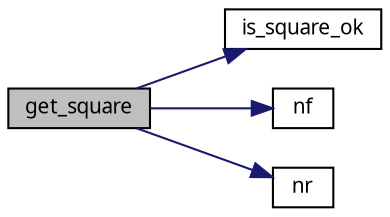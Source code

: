 digraph G
{
  edge [fontname="FreeSans.ttf",fontsize="10",labelfontname="FreeSans.ttf",labelfontsize="10"];
  node [fontname="FreeSans.ttf",fontsize="10",shape=record];
  rankdir=LR;
  Node1 [label="get_square",height=0.2,width=0.4,color="black", fillcolor="grey75", style="filled" fontcolor="black"];
  Node1 -> Node2 [color="midnightblue",fontsize="10",style="solid",fontname="FreeSans.ttf"];
  Node2 [label="is_square_ok",height=0.2,width=0.4,color="black", fillcolor="white", style="filled",URL="$chess_8cpp.html#a8e3468f434c2f689409db4e6e4928249"];
  Node1 -> Node3 [color="midnightblue",fontsize="10",style="solid",fontname="FreeSans.ttf"];
  Node3 [label="nf",height=0.2,width=0.4,color="black", fillcolor="white", style="filled",URL="$chess_8cpp.html#ab88873b88790f371d7913bb87727eca0"];
  Node1 -> Node4 [color="midnightblue",fontsize="10",style="solid",fontname="FreeSans.ttf"];
  Node4 [label="nr",height=0.2,width=0.4,color="black", fillcolor="white", style="filled",URL="$chess_8cpp.html#a1c163d634f56f54a16343c41b906f646"];
}
